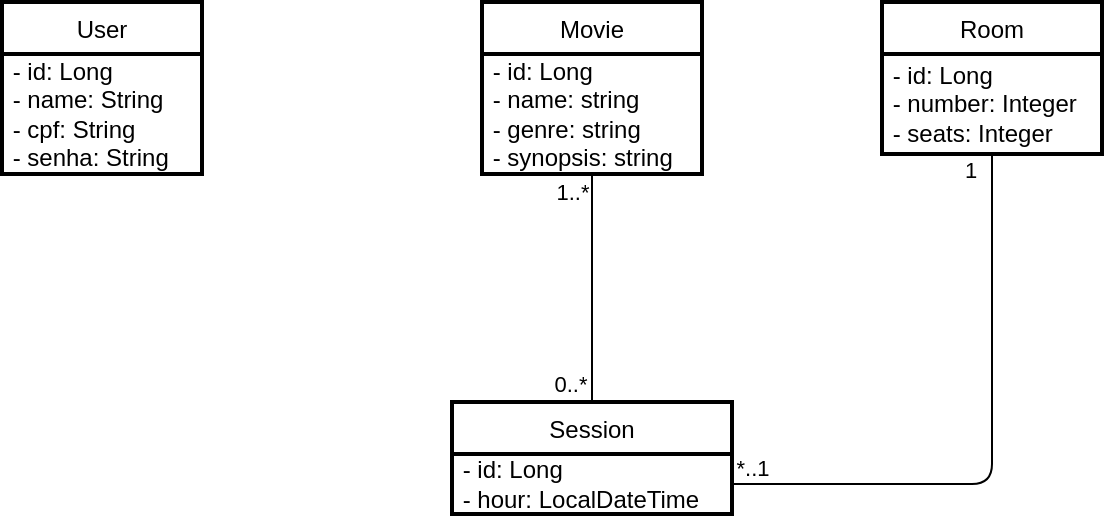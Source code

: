 <mxfile>
    <diagram id="JAQaUBbTIMKV8XyVQoZV" name="Página-1">
        <mxGraphModel dx="683" dy="407" grid="1" gridSize="10" guides="1" tooltips="1" connect="1" arrows="1" fold="1" page="1" pageScale="1" pageWidth="827" pageHeight="1169" math="0" shadow="0">
            <root>
                <mxCell id="0"/>
                <mxCell id="1" parent="0"/>
                <mxCell id="3" value="User" style="swimlane;fontStyle=0;childLayout=stackLayout;horizontal=1;startSize=26;fillColor=none;horizontalStack=0;resizeParent=1;resizeParentMax=0;resizeLast=0;collapsible=1;marginBottom=0;strokeWidth=2;" parent="1" vertex="1">
                    <mxGeometry x="10" y="10" width="100" height="86" as="geometry"/>
                </mxCell>
                <mxCell id="10" value="&lt;div&gt;&lt;font style=&quot;font-size: 12px&quot;&gt;&amp;nbsp;- id: Long&lt;br&gt;&lt;/font&gt;&lt;/div&gt;&lt;div&gt;&lt;font style=&quot;font-size: 12px&quot;&gt;&amp;nbsp;- name: String&lt;/font&gt;&lt;/div&gt;&lt;div&gt;&lt;font style=&quot;font-size: 12px&quot;&gt;&amp;nbsp;- cpf: String&lt;/font&gt;&lt;/div&gt;&lt;div&gt;&lt;font style=&quot;font-size: 12px&quot;&gt;&amp;nbsp;- senha: String&lt;/font&gt;&lt;/div&gt;" style="text;html=1;align=left;verticalAlign=middle;resizable=0;points=[];autosize=1;strokeColor=none;fillColor=none;strokeWidth=2;" parent="3" vertex="1">
                    <mxGeometry y="26" width="100" height="60" as="geometry"/>
                </mxCell>
                <mxCell id="36" value="Movie" style="swimlane;fontStyle=0;childLayout=stackLayout;horizontal=1;startSize=26;fillColor=none;horizontalStack=0;resizeParent=1;resizeParentMax=0;resizeLast=0;collapsible=1;marginBottom=0;strokeWidth=2;" parent="1" vertex="1">
                    <mxGeometry x="250" y="10" width="110" height="86" as="geometry"/>
                </mxCell>
                <mxCell id="37" value="&lt;div&gt;&lt;font style=&quot;font-size: 12px&quot;&gt;&amp;nbsp;- id: Long&lt;/font&gt;&lt;/div&gt;&lt;div&gt;&lt;font style=&quot;font-size: 12px&quot;&gt;&amp;nbsp;- name: string&lt;/font&gt;&lt;/div&gt;&lt;div&gt;&lt;font style=&quot;font-size: 12px&quot;&gt;&lt;span&gt;&amp;nbsp;- genre: string&lt;/span&gt;&lt;br&gt;&lt;/font&gt;&lt;/div&gt;&lt;div&gt;&lt;font style=&quot;font-size: 12px&quot;&gt;&amp;nbsp;- synopsis: string&lt;/font&gt;&lt;/div&gt;" style="text;html=1;align=left;verticalAlign=middle;resizable=0;points=[];autosize=1;strokeColor=none;fillColor=none;strokeWidth=2;" parent="36" vertex="1">
                    <mxGeometry y="26" width="110" height="60" as="geometry"/>
                </mxCell>
                <mxCell id="38" value="Room" style="swimlane;fontStyle=0;childLayout=stackLayout;horizontal=1;startSize=26;fillColor=none;horizontalStack=0;resizeParent=1;resizeParentMax=0;resizeLast=0;collapsible=1;marginBottom=0;strokeWidth=2;" parent="1" vertex="1">
                    <mxGeometry x="450" y="10" width="110" height="76" as="geometry"/>
                </mxCell>
                <mxCell id="39" value="&lt;div&gt;&lt;font style=&quot;font-size: 12px&quot;&gt;&amp;nbsp;- id: Long&lt;br&gt;&lt;/font&gt;&lt;/div&gt;&lt;div&gt;&lt;font style=&quot;font-size: 12px&quot;&gt;&amp;nbsp;- number: Integer&lt;/font&gt;&lt;/div&gt;&lt;div&gt;&lt;font style=&quot;font-size: 12px&quot;&gt;&amp;nbsp;- seats: Integer&lt;/font&gt;&lt;/div&gt;" style="text;html=1;align=left;verticalAlign=middle;resizable=0;points=[];autosize=1;strokeColor=none;fillColor=none;strokeWidth=2;" parent="38" vertex="1">
                    <mxGeometry y="26" width="110" height="50" as="geometry"/>
                </mxCell>
                <mxCell id="42" style="edgeStyle=orthogonalEdgeStyle;html=1;startArrow=none;startFill=0;endArrow=none;endFill=0;entryX=0.5;entryY=1;entryDx=0;entryDy=0;" parent="1" source="40" target="36" edge="1">
                    <mxGeometry relative="1" as="geometry">
                        <mxPoint x="305" y="100" as="targetPoint"/>
                    </mxGeometry>
                </mxCell>
                <mxCell id="44" value="1..*" style="edgeLabel;html=1;align=center;verticalAlign=middle;resizable=0;points=[];" parent="42" vertex="1" connectable="0">
                    <mxGeometry x="0.906" relative="1" as="geometry">
                        <mxPoint x="-10" y="3" as="offset"/>
                    </mxGeometry>
                </mxCell>
                <mxCell id="40" value="Session" style="swimlane;fontStyle=0;childLayout=stackLayout;horizontal=1;startSize=26;fillColor=none;horizontalStack=0;resizeParent=1;resizeParentMax=0;resizeLast=0;collapsible=1;marginBottom=0;strokeWidth=2;" parent="1" vertex="1">
                    <mxGeometry x="235" y="210" width="140" height="56" as="geometry"/>
                </mxCell>
                <mxCell id="41" value="&lt;div&gt;&lt;font style=&quot;font-size: 12px&quot;&gt;&amp;nbsp;- id: Long&lt;br&gt;&lt;/font&gt;&lt;/div&gt;&lt;div&gt;&lt;font style=&quot;font-size: 12px&quot;&gt;&amp;nbsp;- hour: LocalDateTime&lt;/font&gt;&lt;/div&gt;" style="text;html=1;align=left;verticalAlign=middle;resizable=0;points=[];autosize=1;strokeColor=none;fillColor=none;strokeWidth=2;" parent="40" vertex="1">
                    <mxGeometry y="26" width="140" height="30" as="geometry"/>
                </mxCell>
                <mxCell id="45" value="0..*" style="edgeLabel;html=1;align=center;verticalAlign=middle;resizable=0;points=[];" parent="1" vertex="1" connectable="0">
                    <mxGeometry x="314" y="142.003" as="geometry">
                        <mxPoint x="-20" y="59" as="offset"/>
                    </mxGeometry>
                </mxCell>
                <mxCell id="46" style="edgeStyle=orthogonalEdgeStyle;html=1;startArrow=none;startFill=0;endArrow=none;endFill=0;" parent="1" source="41" target="39" edge="1">
                    <mxGeometry relative="1" as="geometry"/>
                </mxCell>
                <mxCell id="47" value="*..1" style="edgeLabel;html=1;align=center;verticalAlign=middle;resizable=0;points=[];" parent="1" vertex="1" connectable="0">
                    <mxGeometry x="405" y="184.003" as="geometry">
                        <mxPoint x="-20" y="59" as="offset"/>
                    </mxGeometry>
                </mxCell>
                <mxCell id="48" value="1" style="edgeLabel;html=1;align=center;verticalAlign=middle;resizable=0;points=[];" parent="1" vertex="1" connectable="0">
                    <mxGeometry x="325" y="106.0" as="geometry">
                        <mxPoint x="169" y="-12" as="offset"/>
                    </mxGeometry>
                </mxCell>
            </root>
        </mxGraphModel>
    </diagram>
</mxfile>